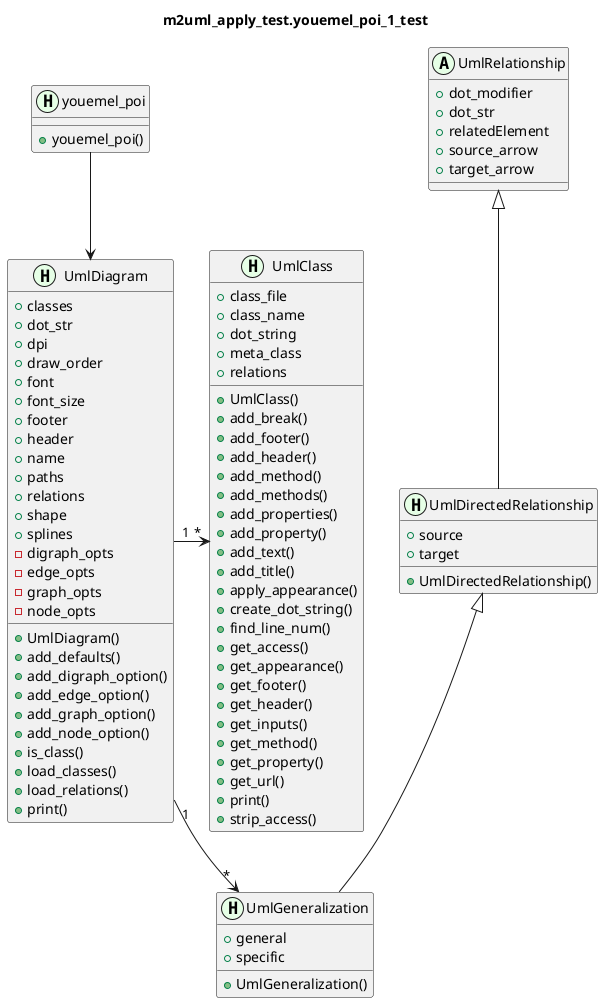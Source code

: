 {
  "sha1": "7rc82k7073uop629di0me71i8qmm6fx",
  "insertion": {
    "when": "2024-05-30T20:48:21.262Z",
    "user": "plantuml@gmail.com"
  }
}
@startuml
 title <b>m2uml_apply_test.youemel_poi_1_test</b>
         class youemel_poi << (H,#E6FFE6)  >> {
             +youemel_poi()
         }
         class UmlClass << (H,#E6FFE6)  >> {
             +class_file
             +class_name
             +dot_string
             +meta_class
             +relations
             +UmlClass()
             +add_break()
             +add_footer()
             +add_header()
             +add_method()
             +add_methods()
             +add_properties()
             +add_property()
             +add_text()
             +add_title()
             +apply_appearance()
             +create_dot_string()
             +find_line_num()
             +get_access()
             +get_appearance()
             +get_footer()
             +get_header()
             +get_inputs()
             +get_method()
             +get_property()
             +get_url()
             +print()
             +strip_access()
         }
         class UmlDiagram << (H,#E6FFE6)  >> {
             +classes
             +dot_str
             +dpi
             +draw_order
             +font
             +font_size
             +footer
             +header
             +name
             +paths
             +relations
             +shape
             +splines
             -digraph_opts
             -edge_opts
             -graph_opts
             -node_opts
             +UmlDiagram()
             +add_defaults()
             +add_digraph_option()
             +add_edge_option()
             +add_graph_option()
             +add_node_option()
             +is_class()
             +load_classes()
             +load_relations()
             +print()
         }
         class UmlGeneralization << (H,#E6FFE6)  >> {
             +general
             +specific
             +UmlGeneralization()
         }
         class UmlDirectedRelationship << (H,#E6FFE6)  >> {
             +source
             +target
             +UmlDirectedRelationship()
         }
         class UmlRelationship << (A,#E6FFE6)  >> {
             +dot_modifier
             +dot_str
             +relatedElement
             +source_arrow
             +target_arrow
         }
     UmlDirectedRelationship  -up-|> UmlRelationship  
     UmlGeneralization        -up-|> UmlDirectedRelationship  
      together {
        class UmlRelationship
        class UmlDirectedRelationship
        class UmlGeneralization
        }
     youemel_poi        -->          UmlDiagram
     UmlDiagram     "1" -right-> "*" UmlClass
     UmlDiagram     "1" -->      "*" UmlGeneralization
@enduml
